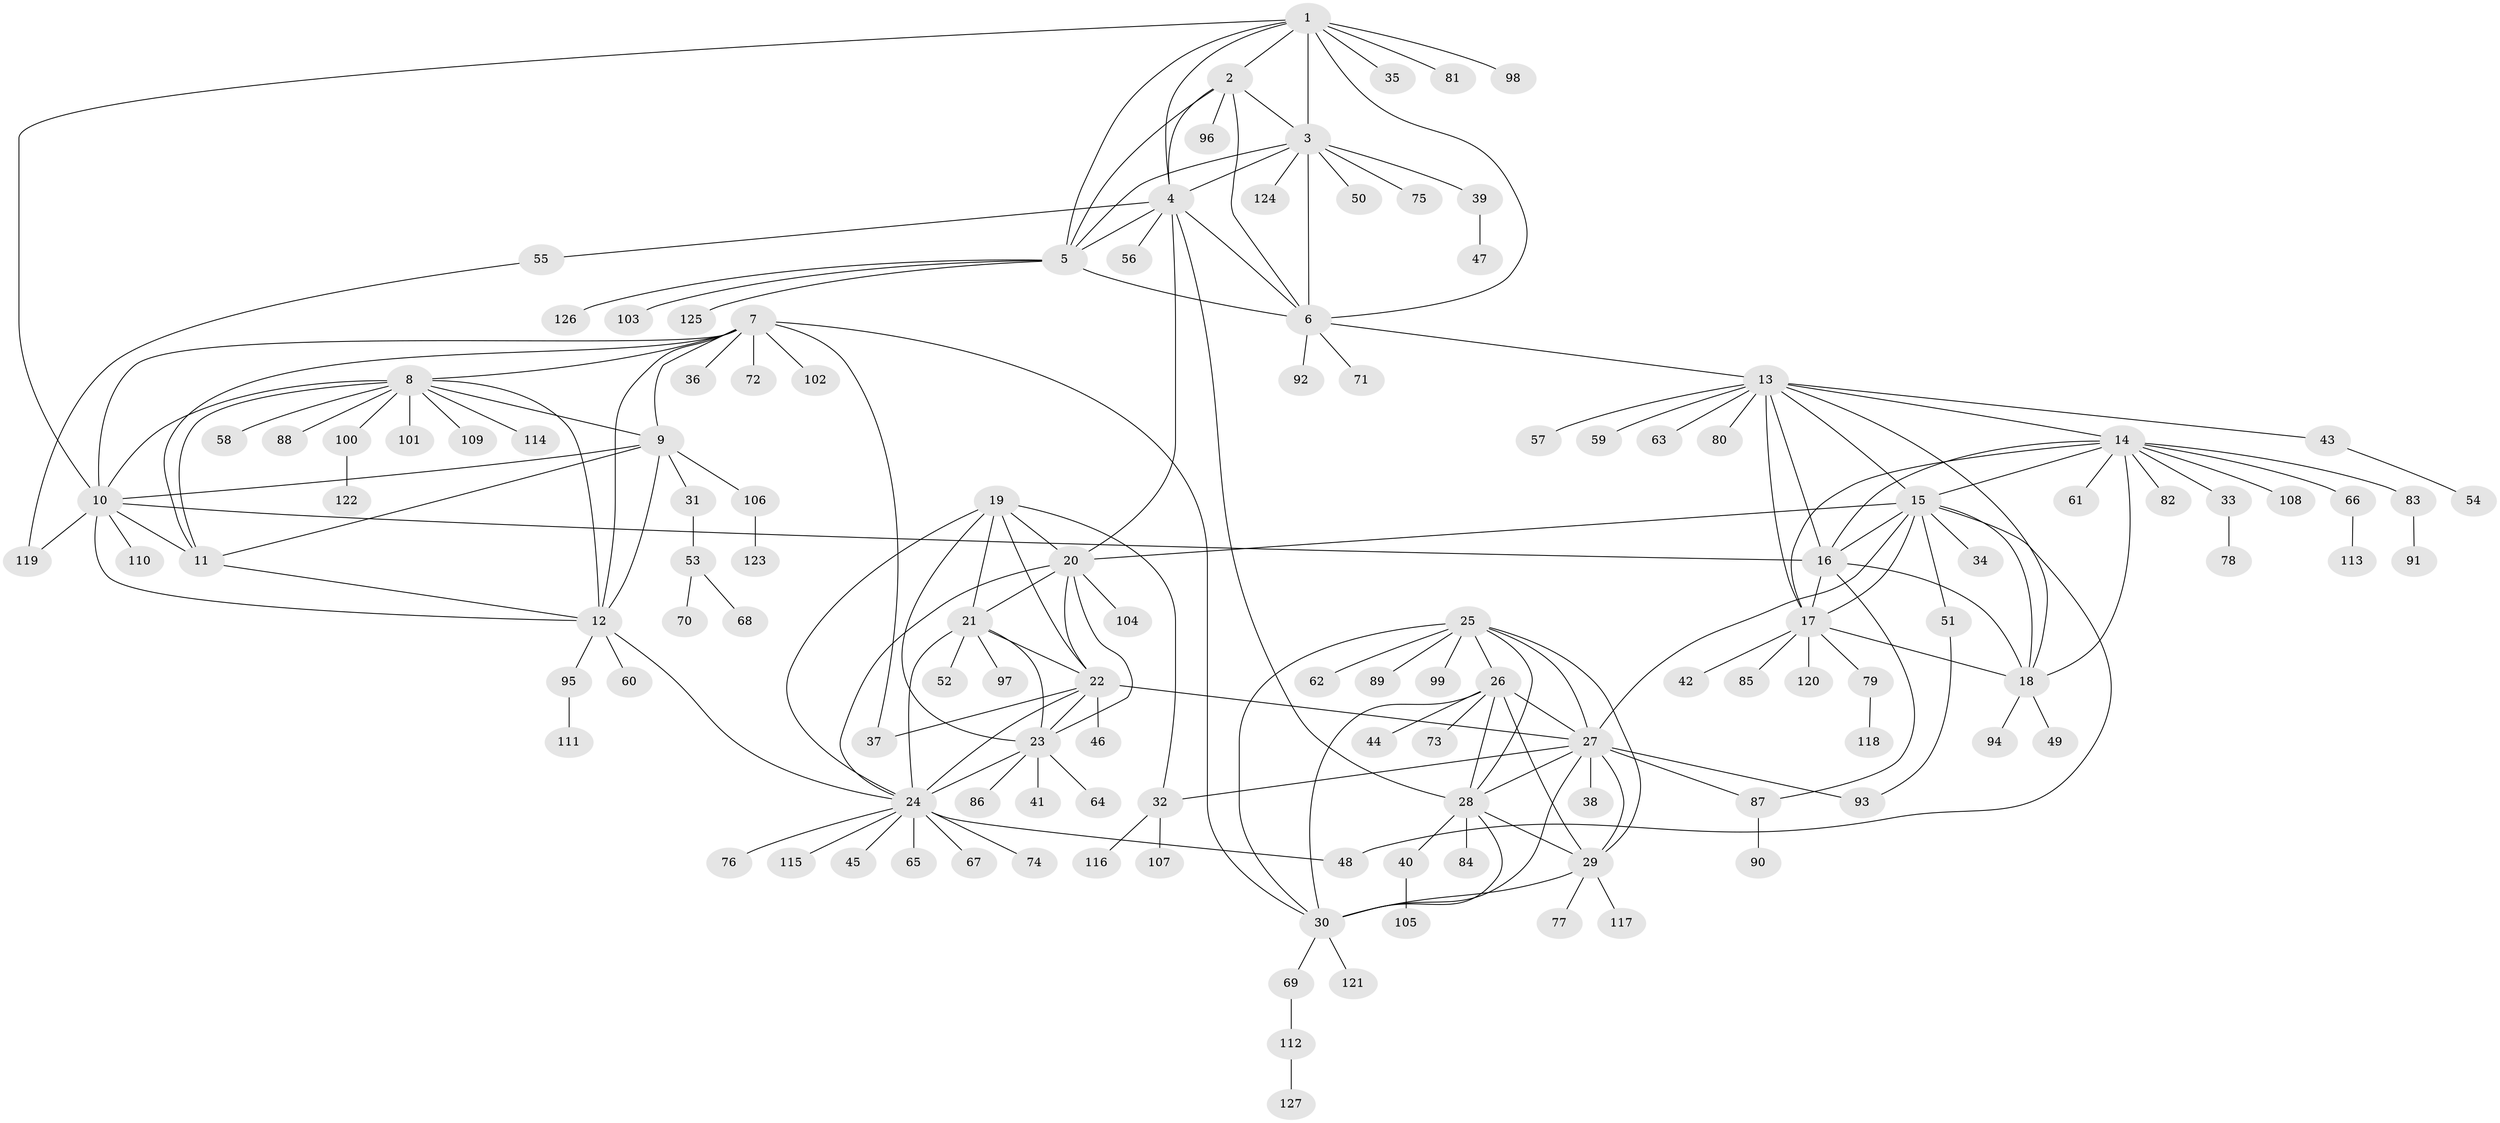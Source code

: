 // Generated by graph-tools (version 1.1) at 2025/11/02/27/25 16:11:37]
// undirected, 127 vertices, 188 edges
graph export_dot {
graph [start="1"]
  node [color=gray90,style=filled];
  1;
  2;
  3;
  4;
  5;
  6;
  7;
  8;
  9;
  10;
  11;
  12;
  13;
  14;
  15;
  16;
  17;
  18;
  19;
  20;
  21;
  22;
  23;
  24;
  25;
  26;
  27;
  28;
  29;
  30;
  31;
  32;
  33;
  34;
  35;
  36;
  37;
  38;
  39;
  40;
  41;
  42;
  43;
  44;
  45;
  46;
  47;
  48;
  49;
  50;
  51;
  52;
  53;
  54;
  55;
  56;
  57;
  58;
  59;
  60;
  61;
  62;
  63;
  64;
  65;
  66;
  67;
  68;
  69;
  70;
  71;
  72;
  73;
  74;
  75;
  76;
  77;
  78;
  79;
  80;
  81;
  82;
  83;
  84;
  85;
  86;
  87;
  88;
  89;
  90;
  91;
  92;
  93;
  94;
  95;
  96;
  97;
  98;
  99;
  100;
  101;
  102;
  103;
  104;
  105;
  106;
  107;
  108;
  109;
  110;
  111;
  112;
  113;
  114;
  115;
  116;
  117;
  118;
  119;
  120;
  121;
  122;
  123;
  124;
  125;
  126;
  127;
  1 -- 2;
  1 -- 3;
  1 -- 4;
  1 -- 5;
  1 -- 6;
  1 -- 10;
  1 -- 35;
  1 -- 81;
  1 -- 98;
  2 -- 3;
  2 -- 4;
  2 -- 5;
  2 -- 6;
  2 -- 96;
  3 -- 4;
  3 -- 5;
  3 -- 6;
  3 -- 39;
  3 -- 50;
  3 -- 75;
  3 -- 124;
  4 -- 5;
  4 -- 6;
  4 -- 20;
  4 -- 28;
  4 -- 55;
  4 -- 56;
  5 -- 6;
  5 -- 103;
  5 -- 125;
  5 -- 126;
  6 -- 13;
  6 -- 71;
  6 -- 92;
  7 -- 8;
  7 -- 9;
  7 -- 10;
  7 -- 11;
  7 -- 12;
  7 -- 30;
  7 -- 36;
  7 -- 37;
  7 -- 72;
  7 -- 102;
  8 -- 9;
  8 -- 10;
  8 -- 11;
  8 -- 12;
  8 -- 58;
  8 -- 88;
  8 -- 100;
  8 -- 101;
  8 -- 109;
  8 -- 114;
  9 -- 10;
  9 -- 11;
  9 -- 12;
  9 -- 31;
  9 -- 106;
  10 -- 11;
  10 -- 12;
  10 -- 16;
  10 -- 110;
  10 -- 119;
  11 -- 12;
  12 -- 24;
  12 -- 60;
  12 -- 95;
  13 -- 14;
  13 -- 15;
  13 -- 16;
  13 -- 17;
  13 -- 18;
  13 -- 43;
  13 -- 57;
  13 -- 59;
  13 -- 63;
  13 -- 80;
  14 -- 15;
  14 -- 16;
  14 -- 17;
  14 -- 18;
  14 -- 33;
  14 -- 61;
  14 -- 66;
  14 -- 82;
  14 -- 83;
  14 -- 108;
  15 -- 16;
  15 -- 17;
  15 -- 18;
  15 -- 20;
  15 -- 27;
  15 -- 34;
  15 -- 48;
  15 -- 51;
  16 -- 17;
  16 -- 18;
  16 -- 87;
  17 -- 18;
  17 -- 42;
  17 -- 79;
  17 -- 85;
  17 -- 120;
  18 -- 49;
  18 -- 94;
  19 -- 20;
  19 -- 21;
  19 -- 22;
  19 -- 23;
  19 -- 24;
  19 -- 32;
  20 -- 21;
  20 -- 22;
  20 -- 23;
  20 -- 24;
  20 -- 104;
  21 -- 22;
  21 -- 23;
  21 -- 24;
  21 -- 52;
  21 -- 97;
  22 -- 23;
  22 -- 24;
  22 -- 27;
  22 -- 37;
  22 -- 46;
  23 -- 24;
  23 -- 41;
  23 -- 64;
  23 -- 86;
  24 -- 45;
  24 -- 48;
  24 -- 65;
  24 -- 67;
  24 -- 74;
  24 -- 76;
  24 -- 115;
  25 -- 26;
  25 -- 27;
  25 -- 28;
  25 -- 29;
  25 -- 30;
  25 -- 62;
  25 -- 89;
  25 -- 99;
  26 -- 27;
  26 -- 28;
  26 -- 29;
  26 -- 30;
  26 -- 44;
  26 -- 73;
  27 -- 28;
  27 -- 29;
  27 -- 30;
  27 -- 32;
  27 -- 38;
  27 -- 87;
  27 -- 93;
  28 -- 29;
  28 -- 30;
  28 -- 40;
  28 -- 84;
  29 -- 30;
  29 -- 77;
  29 -- 117;
  30 -- 69;
  30 -- 121;
  31 -- 53;
  32 -- 107;
  32 -- 116;
  33 -- 78;
  39 -- 47;
  40 -- 105;
  43 -- 54;
  51 -- 93;
  53 -- 68;
  53 -- 70;
  55 -- 119;
  66 -- 113;
  69 -- 112;
  79 -- 118;
  83 -- 91;
  87 -- 90;
  95 -- 111;
  100 -- 122;
  106 -- 123;
  112 -- 127;
}
